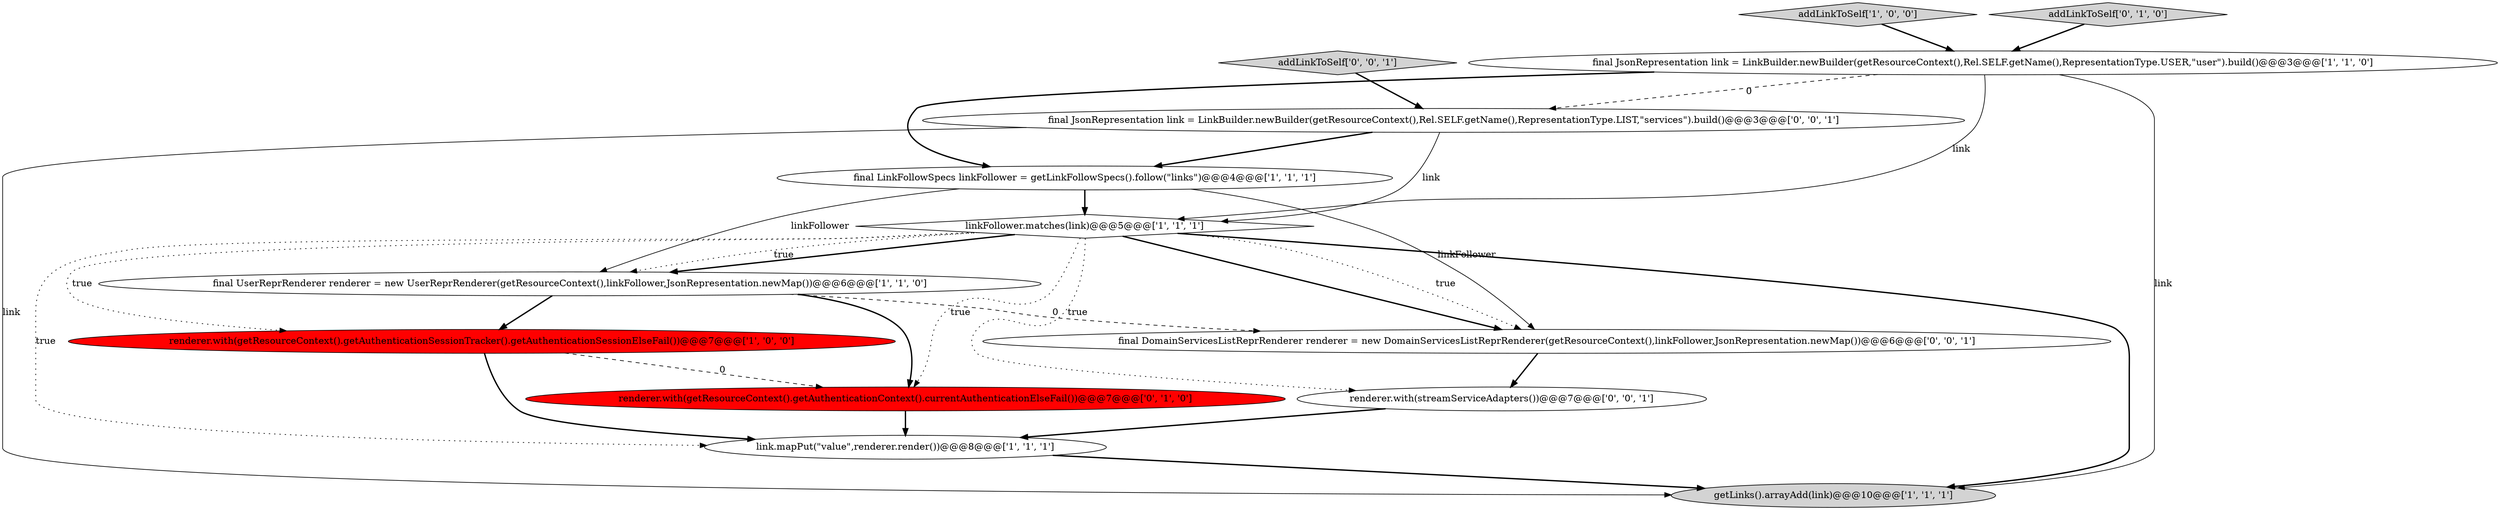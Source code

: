 digraph {
6 [style = filled, label = "addLinkToSelf['1', '0', '0']", fillcolor = lightgray, shape = diamond image = "AAA0AAABBB1BBB"];
10 [style = filled, label = "addLinkToSelf['0', '0', '1']", fillcolor = lightgray, shape = diamond image = "AAA0AAABBB3BBB"];
0 [style = filled, label = "linkFollower.matches(link)@@@5@@@['1', '1', '1']", fillcolor = white, shape = diamond image = "AAA0AAABBB1BBB"];
11 [style = filled, label = "final JsonRepresentation link = LinkBuilder.newBuilder(getResourceContext(),Rel.SELF.getName(),RepresentationType.LIST,\"services\").build()@@@3@@@['0', '0', '1']", fillcolor = white, shape = ellipse image = "AAA0AAABBB3BBB"];
5 [style = filled, label = "final LinkFollowSpecs linkFollower = getLinkFollowSpecs().follow(\"links\")@@@4@@@['1', '1', '1']", fillcolor = white, shape = ellipse image = "AAA0AAABBB1BBB"];
7 [style = filled, label = "final UserReprRenderer renderer = new UserReprRenderer(getResourceContext(),linkFollower,JsonRepresentation.newMap())@@@6@@@['1', '1', '0']", fillcolor = white, shape = ellipse image = "AAA0AAABBB1BBB"];
2 [style = filled, label = "getLinks().arrayAdd(link)@@@10@@@['1', '1', '1']", fillcolor = lightgray, shape = ellipse image = "AAA0AAABBB1BBB"];
13 [style = filled, label = "renderer.with(streamServiceAdapters())@@@7@@@['0', '0', '1']", fillcolor = white, shape = ellipse image = "AAA0AAABBB3BBB"];
8 [style = filled, label = "renderer.with(getResourceContext().getAuthenticationContext().currentAuthenticationElseFail())@@@7@@@['0', '1', '0']", fillcolor = red, shape = ellipse image = "AAA1AAABBB2BBB"];
4 [style = filled, label = "renderer.with(getResourceContext().getAuthenticationSessionTracker().getAuthenticationSessionElseFail())@@@7@@@['1', '0', '0']", fillcolor = red, shape = ellipse image = "AAA1AAABBB1BBB"];
12 [style = filled, label = "final DomainServicesListReprRenderer renderer = new DomainServicesListReprRenderer(getResourceContext(),linkFollower,JsonRepresentation.newMap())@@@6@@@['0', '0', '1']", fillcolor = white, shape = ellipse image = "AAA0AAABBB3BBB"];
3 [style = filled, label = "link.mapPut(\"value\",renderer.render())@@@8@@@['1', '1', '1']", fillcolor = white, shape = ellipse image = "AAA0AAABBB1BBB"];
1 [style = filled, label = "final JsonRepresentation link = LinkBuilder.newBuilder(getResourceContext(),Rel.SELF.getName(),RepresentationType.USER,\"user\").build()@@@3@@@['1', '1', '0']", fillcolor = white, shape = ellipse image = "AAA0AAABBB1BBB"];
9 [style = filled, label = "addLinkToSelf['0', '1', '0']", fillcolor = lightgray, shape = diamond image = "AAA0AAABBB2BBB"];
1->5 [style = bold, label=""];
4->3 [style = bold, label=""];
11->2 [style = solid, label="link"];
0->12 [style = dotted, label="true"];
5->12 [style = solid, label="linkFollower"];
0->13 [style = dotted, label="true"];
1->0 [style = solid, label="link"];
1->2 [style = solid, label="link"];
0->12 [style = bold, label=""];
0->2 [style = bold, label=""];
8->3 [style = bold, label=""];
0->4 [style = dotted, label="true"];
7->4 [style = bold, label=""];
7->8 [style = bold, label=""];
0->7 [style = bold, label=""];
0->8 [style = dotted, label="true"];
6->1 [style = bold, label=""];
12->13 [style = bold, label=""];
11->5 [style = bold, label=""];
5->7 [style = solid, label="linkFollower"];
3->2 [style = bold, label=""];
5->0 [style = bold, label=""];
13->3 [style = bold, label=""];
11->0 [style = solid, label="link"];
1->11 [style = dashed, label="0"];
4->8 [style = dashed, label="0"];
7->12 [style = dashed, label="0"];
0->3 [style = dotted, label="true"];
9->1 [style = bold, label=""];
0->7 [style = dotted, label="true"];
10->11 [style = bold, label=""];
}
